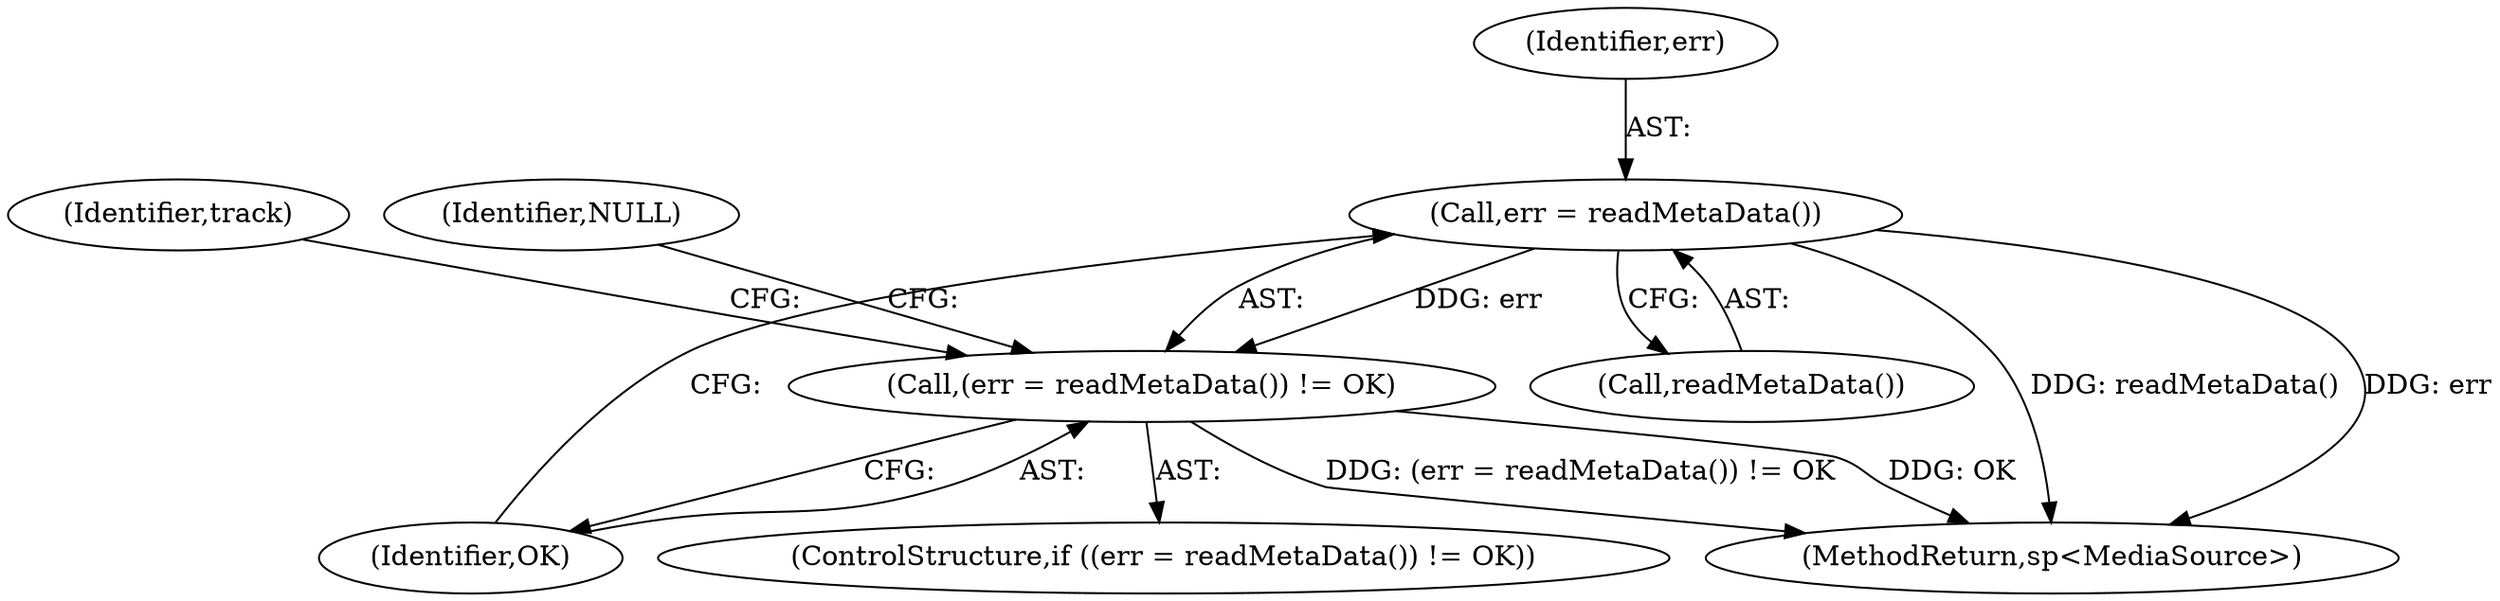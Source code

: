 digraph "0_Android_f81038006b4c59a5a148dcad887371206033c28f_1@API" {
"1000106" [label="(Call,err = readMetaData())"];
"1000105" [label="(Call,(err = readMetaData()) != OK)"];
"1000109" [label="(Identifier,OK)"];
"1000115" [label="(Identifier,track)"];
"1000107" [label="(Identifier,err)"];
"1000106" [label="(Call,err = readMetaData())"];
"1000112" [label="(Identifier,NULL)"];
"1000105" [label="(Call,(err = readMetaData()) != OK)"];
"1000104" [label="(ControlStructure,if ((err = readMetaData()) != OK))"];
"1000196" [label="(MethodReturn,sp<MediaSource>)"];
"1000108" [label="(Call,readMetaData())"];
"1000106" -> "1000105"  [label="AST: "];
"1000106" -> "1000108"  [label="CFG: "];
"1000107" -> "1000106"  [label="AST: "];
"1000108" -> "1000106"  [label="AST: "];
"1000109" -> "1000106"  [label="CFG: "];
"1000106" -> "1000196"  [label="DDG: readMetaData()"];
"1000106" -> "1000196"  [label="DDG: err"];
"1000106" -> "1000105"  [label="DDG: err"];
"1000105" -> "1000104"  [label="AST: "];
"1000105" -> "1000109"  [label="CFG: "];
"1000109" -> "1000105"  [label="AST: "];
"1000112" -> "1000105"  [label="CFG: "];
"1000115" -> "1000105"  [label="CFG: "];
"1000105" -> "1000196"  [label="DDG: (err = readMetaData()) != OK"];
"1000105" -> "1000196"  [label="DDG: OK"];
}
